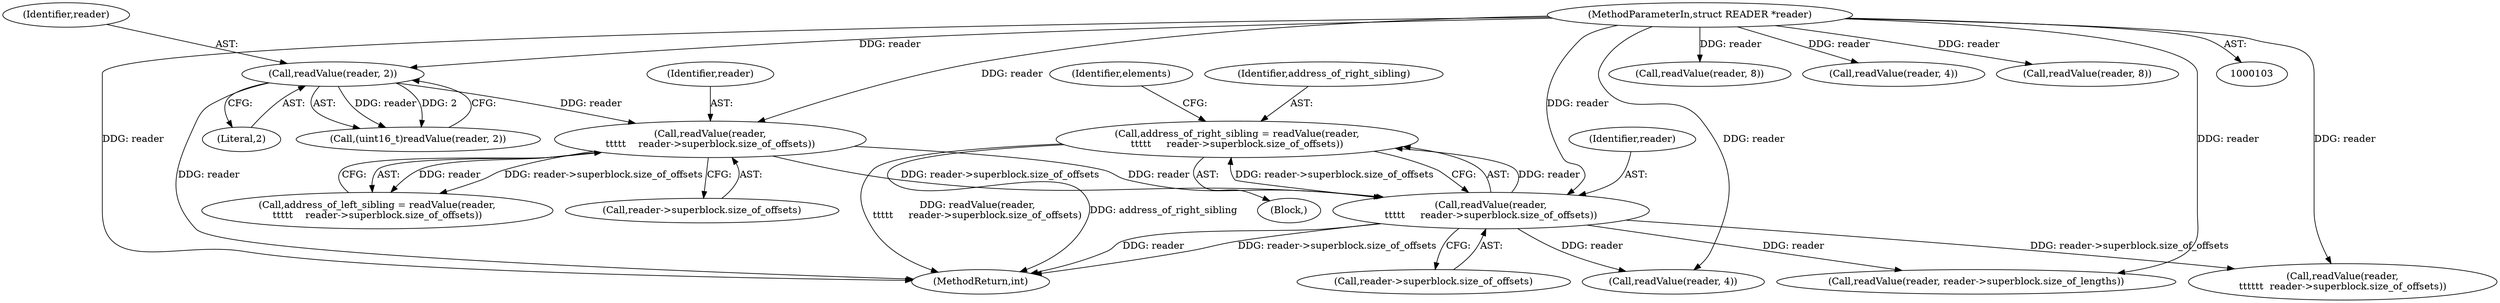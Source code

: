 digraph "0_libmysofa_d39a171e9c6a1c44dbdf43f9db6c3fbd887e38c1@API" {
"1000229" [label="(Call,address_of_right_sibling = readValue(reader,\n\t\t\t\t\t     reader->superblock.size_of_offsets))"];
"1000231" [label="(Call,readValue(reader,\n\t\t\t\t\t     reader->superblock.size_of_offsets))"];
"1000222" [label="(Call,readValue(reader,\n\t\t\t\t\t    reader->superblock.size_of_offsets))"];
"1000211" [label="(Call,readValue(reader, 2))"];
"1000104" [label="(MethodParameterIn,struct READER *reader)"];
"1000211" [label="(Call,readValue(reader, 2))"];
"1000213" [label="(Literal,2)"];
"1000224" [label="(Call,reader->superblock.size_of_offsets)"];
"1000370" [label="(Call,readValue(reader, 4))"];
"1000233" [label="(Call,reader->superblock.size_of_offsets)"];
"1000229" [label="(Call,address_of_right_sibling = readValue(reader,\n\t\t\t\t\t     reader->superblock.size_of_offsets))"];
"1000232" [label="(Identifier,reader)"];
"1000231" [label="(Call,readValue(reader,\n\t\t\t\t\t     reader->superblock.size_of_offsets))"];
"1000212" [label="(Identifier,reader)"];
"1000223" [label="(Identifier,reader)"];
"1000775" [label="(MethodReturn,int)"];
"1000424" [label="(Call,readValue(reader,\n\t\t\t\t\t\t  reader->superblock.size_of_offsets))"];
"1000417" [label="(Call,readValue(reader, 8))"];
"1000377" [label="(Call,readValue(reader, 4))"];
"1000407" [label="(Call,readValue(reader, 8))"];
"1000104" [label="(MethodParameterIn,struct READER *reader)"];
"1000106" [label="(Block,)"];
"1000220" [label="(Call,address_of_left_sibling = readValue(reader,\n\t\t\t\t\t    reader->superblock.size_of_offsets))"];
"1000222" [label="(Call,readValue(reader,\n\t\t\t\t\t    reader->superblock.size_of_offsets))"];
"1000357" [label="(Call,readValue(reader, reader->superblock.size_of_lengths))"];
"1000209" [label="(Call,(uint16_t)readValue(reader, 2))"];
"1000230" [label="(Identifier,address_of_right_sibling)"];
"1000239" [label="(Identifier,elements)"];
"1000229" -> "1000106"  [label="AST: "];
"1000229" -> "1000231"  [label="CFG: "];
"1000230" -> "1000229"  [label="AST: "];
"1000231" -> "1000229"  [label="AST: "];
"1000239" -> "1000229"  [label="CFG: "];
"1000229" -> "1000775"  [label="DDG: readValue(reader,\n\t\t\t\t\t     reader->superblock.size_of_offsets)"];
"1000229" -> "1000775"  [label="DDG: address_of_right_sibling"];
"1000231" -> "1000229"  [label="DDG: reader"];
"1000231" -> "1000229"  [label="DDG: reader->superblock.size_of_offsets"];
"1000231" -> "1000233"  [label="CFG: "];
"1000232" -> "1000231"  [label="AST: "];
"1000233" -> "1000231"  [label="AST: "];
"1000231" -> "1000775"  [label="DDG: reader->superblock.size_of_offsets"];
"1000231" -> "1000775"  [label="DDG: reader"];
"1000222" -> "1000231"  [label="DDG: reader"];
"1000222" -> "1000231"  [label="DDG: reader->superblock.size_of_offsets"];
"1000104" -> "1000231"  [label="DDG: reader"];
"1000231" -> "1000357"  [label="DDG: reader"];
"1000231" -> "1000370"  [label="DDG: reader"];
"1000231" -> "1000424"  [label="DDG: reader->superblock.size_of_offsets"];
"1000222" -> "1000220"  [label="AST: "];
"1000222" -> "1000224"  [label="CFG: "];
"1000223" -> "1000222"  [label="AST: "];
"1000224" -> "1000222"  [label="AST: "];
"1000220" -> "1000222"  [label="CFG: "];
"1000222" -> "1000220"  [label="DDG: reader"];
"1000222" -> "1000220"  [label="DDG: reader->superblock.size_of_offsets"];
"1000211" -> "1000222"  [label="DDG: reader"];
"1000104" -> "1000222"  [label="DDG: reader"];
"1000211" -> "1000209"  [label="AST: "];
"1000211" -> "1000213"  [label="CFG: "];
"1000212" -> "1000211"  [label="AST: "];
"1000213" -> "1000211"  [label="AST: "];
"1000209" -> "1000211"  [label="CFG: "];
"1000211" -> "1000775"  [label="DDG: reader"];
"1000211" -> "1000209"  [label="DDG: reader"];
"1000211" -> "1000209"  [label="DDG: 2"];
"1000104" -> "1000211"  [label="DDG: reader"];
"1000104" -> "1000103"  [label="AST: "];
"1000104" -> "1000775"  [label="DDG: reader"];
"1000104" -> "1000357"  [label="DDG: reader"];
"1000104" -> "1000370"  [label="DDG: reader"];
"1000104" -> "1000377"  [label="DDG: reader"];
"1000104" -> "1000407"  [label="DDG: reader"];
"1000104" -> "1000417"  [label="DDG: reader"];
"1000104" -> "1000424"  [label="DDG: reader"];
}
